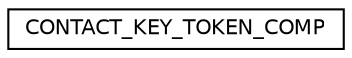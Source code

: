 digraph "Graphical Class Hierarchy"
{
  edge [fontname="Helvetica",fontsize="10",labelfontname="Helvetica",labelfontsize="10"];
  node [fontname="Helvetica",fontsize="10",shape=record];
  rankdir="LR";
  Node1 [label="CONTACT_KEY_TOKEN_COMP",height=0.2,width=0.4,color="black", fillcolor="white", style="filled",URL="$class_c_o_n_t_a_c_t___k_e_y___t_o_k_e_n___c_o_m_p.html"];
}
